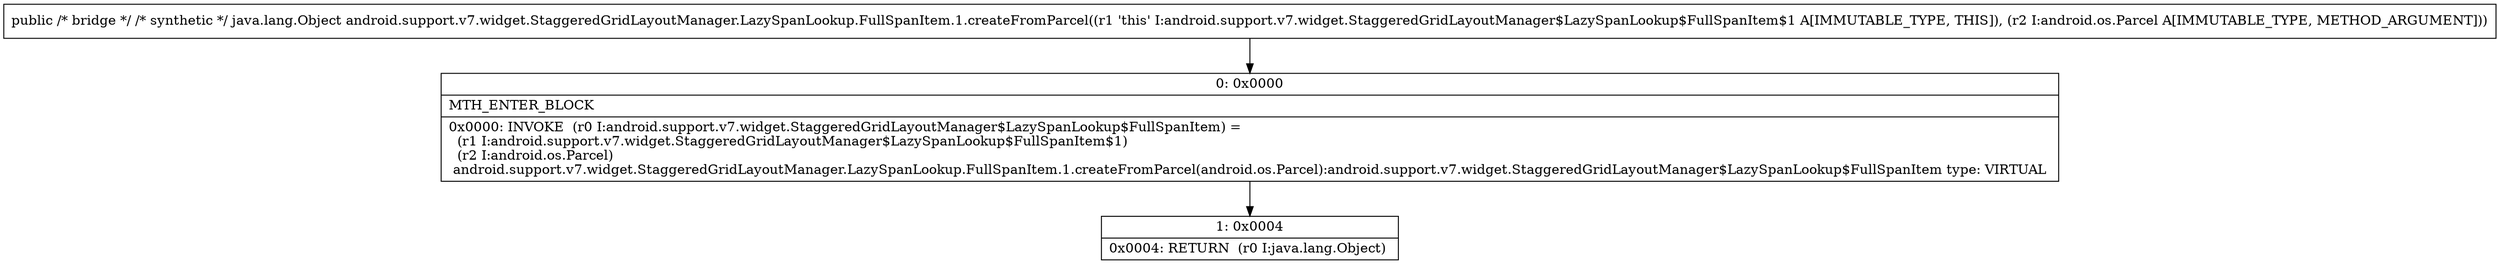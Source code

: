 digraph "CFG forandroid.support.v7.widget.StaggeredGridLayoutManager.LazySpanLookup.FullSpanItem.1.createFromParcel(Landroid\/os\/Parcel;)Ljava\/lang\/Object;" {
Node_0 [shape=record,label="{0\:\ 0x0000|MTH_ENTER_BLOCK\l|0x0000: INVOKE  (r0 I:android.support.v7.widget.StaggeredGridLayoutManager$LazySpanLookup$FullSpanItem) = \l  (r1 I:android.support.v7.widget.StaggeredGridLayoutManager$LazySpanLookup$FullSpanItem$1)\l  (r2 I:android.os.Parcel)\l android.support.v7.widget.StaggeredGridLayoutManager.LazySpanLookup.FullSpanItem.1.createFromParcel(android.os.Parcel):android.support.v7.widget.StaggeredGridLayoutManager$LazySpanLookup$FullSpanItem type: VIRTUAL \l}"];
Node_1 [shape=record,label="{1\:\ 0x0004|0x0004: RETURN  (r0 I:java.lang.Object) \l}"];
MethodNode[shape=record,label="{public \/* bridge *\/ \/* synthetic *\/ java.lang.Object android.support.v7.widget.StaggeredGridLayoutManager.LazySpanLookup.FullSpanItem.1.createFromParcel((r1 'this' I:android.support.v7.widget.StaggeredGridLayoutManager$LazySpanLookup$FullSpanItem$1 A[IMMUTABLE_TYPE, THIS]), (r2 I:android.os.Parcel A[IMMUTABLE_TYPE, METHOD_ARGUMENT])) }"];
MethodNode -> Node_0;
Node_0 -> Node_1;
}

